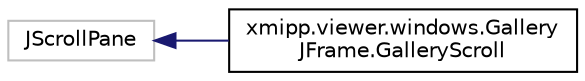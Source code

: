 digraph "Graphical Class Hierarchy"
{
  edge [fontname="Helvetica",fontsize="10",labelfontname="Helvetica",labelfontsize="10"];
  node [fontname="Helvetica",fontsize="10",shape=record];
  rankdir="LR";
  Node188 [label="JScrollPane",height=0.2,width=0.4,color="grey75", fillcolor="white", style="filled"];
  Node188 -> Node0 [dir="back",color="midnightblue",fontsize="10",style="solid",fontname="Helvetica"];
  Node0 [label="xmipp.viewer.windows.Gallery\lJFrame.GalleryScroll",height=0.2,width=0.4,color="black", fillcolor="white", style="filled",URL="$classxmipp_1_1viewer_1_1windows_1_1GalleryJFrame_1_1GalleryScroll.html"];
}
